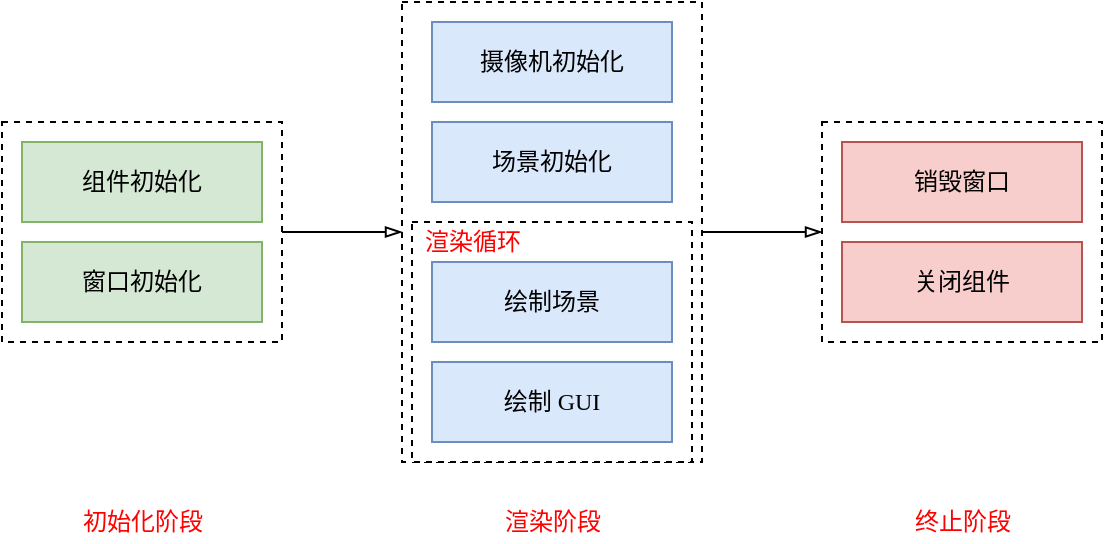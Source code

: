 <mxfile version="14.6.13" type="device" pages="2"><diagram id="Hu-vRfRSB2CZGOvFzkCD" name="第 1 页"><mxGraphModel dx="1106" dy="797" grid="0" gridSize="10" guides="1" tooltips="1" connect="1" arrows="1" fold="1" page="1" pageScale="1" pageWidth="1169" pageHeight="827" math="0" shadow="0"><root><mxCell id="0"/><mxCell id="1" parent="0"/><mxCell id="uAzFcboeLEv3GL7iETZ5-17" value="" style="rounded=0;whiteSpace=wrap;html=1;dashed=1;fontFamily=Consolas;" vertex="1" parent="1"><mxGeometry x="510" y="100" width="150" height="230" as="geometry"/></mxCell><mxCell id="uAzFcboeLEv3GL7iETZ5-10" value="" style="rounded=0;whiteSpace=wrap;html=1;dashed=1;fontFamily=Consolas;" vertex="1" parent="1"><mxGeometry x="720" y="160" width="140" height="110" as="geometry"/></mxCell><mxCell id="uAzFcboeLEv3GL7iETZ5-12" style="edgeStyle=orthogonalEdgeStyle;rounded=0;orthogonalLoop=1;jettySize=auto;html=1;endArrow=blockThin;endFill=0;fontFamily=Consolas;" edge="1" parent="1" source="uAzFcboeLEv3GL7iETZ5-17" target="uAzFcboeLEv3GL7iETZ5-10"><mxGeometry relative="1" as="geometry"/></mxCell><mxCell id="uAzFcboeLEv3GL7iETZ5-9" value="" style="rounded=0;whiteSpace=wrap;html=1;dashed=1;fontFamily=Consolas;" vertex="1" parent="1"><mxGeometry x="515" y="210" width="140" height="120" as="geometry"/></mxCell><mxCell id="uAzFcboeLEv3GL7iETZ5-11" style="edgeStyle=orthogonalEdgeStyle;rounded=0;orthogonalLoop=1;jettySize=auto;html=1;endArrow=blockThin;endFill=0;fontFamily=Consolas;" edge="1" parent="1" source="uAzFcboeLEv3GL7iETZ5-8" target="uAzFcboeLEv3GL7iETZ5-17"><mxGeometry relative="1" as="geometry"/></mxCell><mxCell id="uAzFcboeLEv3GL7iETZ5-8" value="" style="rounded=0;whiteSpace=wrap;html=1;dashed=1;fontFamily=Consolas;" vertex="1" parent="1"><mxGeometry x="310" y="160" width="140" height="110" as="geometry"/></mxCell><mxCell id="uAzFcboeLEv3GL7iETZ5-1" value="组件初始化" style="rounded=0;whiteSpace=wrap;html=1;fillColor=#d5e8d4;strokeColor=#82b366;fontFamily=Consolas;" vertex="1" parent="1"><mxGeometry x="320" y="170" width="120" height="40" as="geometry"/></mxCell><mxCell id="uAzFcboeLEv3GL7iETZ5-2" value="场景初始化" style="rounded=0;whiteSpace=wrap;html=1;fillColor=#dae8fc;strokeColor=#6c8ebf;fontFamily=Consolas;" vertex="1" parent="1"><mxGeometry x="525" y="160" width="120" height="40" as="geometry"/></mxCell><mxCell id="uAzFcboeLEv3GL7iETZ5-3" value="销毁窗口" style="rounded=0;whiteSpace=wrap;html=1;fillColor=#f8cecc;strokeColor=#b85450;fontFamily=Consolas;" vertex="1" parent="1"><mxGeometry x="730" y="170" width="120" height="40" as="geometry"/></mxCell><mxCell id="uAzFcboeLEv3GL7iETZ5-4" value="窗口初始化" style="rounded=0;whiteSpace=wrap;html=1;fillColor=#d5e8d4;strokeColor=#82b366;fontFamily=Consolas;" vertex="1" parent="1"><mxGeometry x="320" y="220" width="120" height="40" as="geometry"/></mxCell><mxCell id="uAzFcboeLEv3GL7iETZ5-5" value="摄像机初始化" style="rounded=0;whiteSpace=wrap;html=1;fillColor=#dae8fc;strokeColor=#6c8ebf;fontFamily=Consolas;" vertex="1" parent="1"><mxGeometry x="525" y="110" width="120" height="40" as="geometry"/></mxCell><mxCell id="uAzFcboeLEv3GL7iETZ5-6" value="绘制场景" style="rounded=0;whiteSpace=wrap;html=1;fillColor=#dae8fc;strokeColor=#6c8ebf;fontFamily=Consolas;" vertex="1" parent="1"><mxGeometry x="525" y="230" width="120" height="40" as="geometry"/></mxCell><mxCell id="uAzFcboeLEv3GL7iETZ5-7" value="关闭组件" style="rounded=0;whiteSpace=wrap;html=1;fillColor=#f8cecc;strokeColor=#b85450;fontFamily=Consolas;" vertex="1" parent="1"><mxGeometry x="730" y="220" width="120" height="40" as="geometry"/></mxCell><mxCell id="uAzFcboeLEv3GL7iETZ5-13" value="初始化阶段" style="text;html=1;align=center;verticalAlign=middle;resizable=0;points=[];autosize=1;strokeColor=none;fontColor=#FF0000;fontFamily=Consolas;" vertex="1" parent="1"><mxGeometry x="340" y="350" width="80" height="20" as="geometry"/></mxCell><mxCell id="uAzFcboeLEv3GL7iETZ5-14" value="渲染阶段" style="text;html=1;align=center;verticalAlign=middle;resizable=0;points=[];autosize=1;strokeColor=none;fontColor=#FF0000;fontFamily=Consolas;" vertex="1" parent="1"><mxGeometry x="555" y="350" width="60" height="20" as="geometry"/></mxCell><mxCell id="uAzFcboeLEv3GL7iETZ5-15" value="终止阶段" style="text;html=1;align=center;verticalAlign=middle;resizable=0;points=[];autosize=1;strokeColor=none;fontColor=#FF0000;fontFamily=Consolas;" vertex="1" parent="1"><mxGeometry x="760" y="350" width="60" height="20" as="geometry"/></mxCell><mxCell id="uAzFcboeLEv3GL7iETZ5-16" value="绘制 GUI" style="rounded=0;whiteSpace=wrap;html=1;fillColor=#dae8fc;strokeColor=#6c8ebf;fontFamily=Consolas;" vertex="1" parent="1"><mxGeometry x="525" y="280" width="120" height="40" as="geometry"/></mxCell><mxCell id="uAzFcboeLEv3GL7iETZ5-18" value="渲染循环" style="text;html=1;align=center;verticalAlign=middle;resizable=0;points=[];autosize=1;strokeColor=none;fontFamily=Consolas;fontColor=#FF0000;" vertex="1" parent="1"><mxGeometry x="515" y="210" width="60" height="20" as="geometry"/></mxCell></root></mxGraphModel></diagram><diagram id="mymy5YChsZsM3nnXpkin" name="第 2 页"><mxGraphModel dx="1426" dy="797" grid="1" gridSize="10" guides="1" tooltips="1" connect="1" arrows="1" fold="1" page="1" pageScale="1" pageWidth="1169" pageHeight="827" math="0" shadow="0"><root><mxCell id="FWCjYus5BTCxcZhQBHHi-0"/><mxCell id="FWCjYus5BTCxcZhQBHHi-1" parent="FWCjYus5BTCxcZhQBHHi-0"/><mxCell id="FWCjYus5BTCxcZhQBHHi-2" value="Render" style="swimlane;fontStyle=1;align=center;verticalAlign=top;childLayout=stackLayout;horizontal=1;startSize=26;horizontalStack=0;resizeParent=1;resizeParentMax=0;resizeLast=0;collapsible=1;marginBottom=0;fontFamily=Consolas;" vertex="1" parent="FWCjYus5BTCxcZhQBHHi-1"><mxGeometry x="40" y="40" width="180" height="190" as="geometry"/></mxCell><mxCell id="FWCjYus5BTCxcZhQBHHi-3" value="Camera camera" style="text;strokeColor=none;fillColor=none;align=left;verticalAlign=top;spacingLeft=4;spacingRight=4;overflow=hidden;rotatable=0;points=[[0,0.5],[1,0.5]];portConstraint=eastwest;fontFamily=Consolas;" vertex="1" parent="FWCjYus5BTCxcZhQBHHi-2"><mxGeometry y="26" width="180" height="26" as="geometry"/></mxCell><mxCell id="FWCjYus5BTCxcZhQBHHi-6" value="Scene scene" style="text;strokeColor=none;fillColor=none;align=left;verticalAlign=top;spacingLeft=4;spacingRight=4;overflow=hidden;rotatable=0;points=[[0,0.5],[1,0.5]];portConstraint=eastwest;fontFamily=Consolas;" vertex="1" parent="FWCjYus5BTCxcZhQBHHi-2"><mxGeometry y="52" width="180" height="26" as="geometry"/></mxCell><mxCell id="FWCjYus5BTCxcZhQBHHi-7" value="Window window" style="text;strokeColor=none;fillColor=none;align=left;verticalAlign=top;spacingLeft=4;spacingRight=4;overflow=hidden;rotatable=0;points=[[0,0.5],[1,0.5]];portConstraint=eastwest;fontFamily=Consolas;" vertex="1" parent="FWCjYus5BTCxcZhQBHHi-2"><mxGeometry y="78" width="180" height="26" as="geometry"/></mxCell><mxCell id="FWCjYus5BTCxcZhQBHHi-4" value="" style="line;strokeWidth=1;fillColor=none;align=left;verticalAlign=middle;spacingTop=-1;spacingLeft=3;spacingRight=3;rotatable=0;labelPosition=right;points=[];portConstraint=eastwest;fontFamily=Consolas;" vertex="1" parent="FWCjYus5BTCxcZhQBHHi-2"><mxGeometry y="104" width="180" height="8" as="geometry"/></mxCell><mxCell id="FWCjYus5BTCxcZhQBHHi-5" value="void init()" style="text;strokeColor=none;fillColor=none;align=left;verticalAlign=top;spacingLeft=4;spacingRight=4;overflow=hidden;rotatable=0;points=[[0,0.5],[1,0.5]];portConstraint=eastwest;fontFamily=Consolas;" vertex="1" parent="FWCjYus5BTCxcZhQBHHi-2"><mxGeometry y="112" width="180" height="26" as="geometry"/></mxCell><mxCell id="FWCjYus5BTCxcZhQBHHi-8" value="void render&lt;SceneType&gt;()" style="text;strokeColor=none;fillColor=none;align=left;verticalAlign=top;spacingLeft=4;spacingRight=4;overflow=hidden;rotatable=0;points=[[0,0.5],[1,0.5]];portConstraint=eastwest;fontFamily=Consolas;" vertex="1" parent="FWCjYus5BTCxcZhQBHHi-2"><mxGeometry y="138" width="180" height="26" as="geometry"/></mxCell><mxCell id="FWCjYus5BTCxcZhQBHHi-9" value="void terminate()" style="text;strokeColor=none;fillColor=none;align=left;verticalAlign=top;spacingLeft=4;spacingRight=4;overflow=hidden;rotatable=0;points=[[0,0.5],[1,0.5]];portConstraint=eastwest;fontFamily=Consolas;" vertex="1" parent="FWCjYus5BTCxcZhQBHHi-2"><mxGeometry y="164" width="180" height="26" as="geometry"/></mxCell><mxCell id="FWCjYus5BTCxcZhQBHHi-10" value="Window" style="swimlane;fontStyle=1;align=center;verticalAlign=top;childLayout=stackLayout;horizontal=1;startSize=26;horizontalStack=0;resizeParent=1;resizeParentMax=0;resizeLast=0;collapsible=1;marginBottom=0;fontFamily=Consolas;" vertex="1" parent="FWCjYus5BTCxcZhQBHHi-1"><mxGeometry x="170" y="280" width="210" height="164" as="geometry"/></mxCell><mxCell id="FWCjYus5BTCxcZhQBHHi-11" value="窗口相关的参数" style="text;strokeColor=none;fillColor=none;align=left;verticalAlign=top;spacingLeft=4;spacingRight=4;overflow=hidden;rotatable=0;points=[[0,0.5],[1,0.5]];portConstraint=eastwest;fontFamily=Consolas;" vertex="1" parent="FWCjYus5BTCxcZhQBHHi-10"><mxGeometry y="26" width="210" height="26" as="geometry"/></mxCell><mxCell id="FWCjYus5BTCxcZhQBHHi-14" value="" style="line;strokeWidth=1;fillColor=none;align=left;verticalAlign=middle;spacingTop=-1;spacingLeft=3;spacingRight=3;rotatable=0;labelPosition=right;points=[];portConstraint=eastwest;fontFamily=Consolas;" vertex="1" parent="FWCjYus5BTCxcZhQBHHi-10"><mxGeometry y="52" width="210" height="8" as="geometry"/></mxCell><mxCell id="FWCjYus5BTCxcZhQBHHi-15" value="void mouse_pos_cbk()" style="text;strokeColor=none;fillColor=none;align=left;verticalAlign=top;spacingLeft=4;spacingRight=4;overflow=hidden;rotatable=0;points=[[0,0.5],[1,0.5]];portConstraint=eastwest;fontFamily=Consolas;" vertex="1" parent="FWCjYus5BTCxcZhQBHHi-10"><mxGeometry y="60" width="210" height="26" as="geometry"/></mxCell><mxCell id="FWCjYus5BTCxcZhQBHHi-16" value="void check_key_board_event()" style="text;strokeColor=none;fillColor=none;align=left;verticalAlign=top;spacingLeft=4;spacingRight=4;overflow=hidden;rotatable=0;points=[[0,0.5],[1,0.5]];portConstraint=eastwest;fontFamily=Consolas;" vertex="1" parent="FWCjYus5BTCxcZhQBHHi-10"><mxGeometry y="86" width="210" height="26" as="geometry"/></mxCell><mxCell id="FWCjYus5BTCxcZhQBHHi-17" value="void mouse_button_cbk()" style="text;strokeColor=none;fillColor=none;align=left;verticalAlign=top;spacingLeft=4;spacingRight=4;overflow=hidden;rotatable=0;points=[[0,0.5],[1,0.5]];portConstraint=eastwest;fontFamily=Consolas;" vertex="1" parent="FWCjYus5BTCxcZhQBHHi-10"><mxGeometry y="112" width="210" height="26" as="geometry"/></mxCell><mxCell id="FWCjYus5BTCxcZhQBHHi-26" value="void update()" style="text;strokeColor=none;fillColor=none;align=left;verticalAlign=top;spacingLeft=4;spacingRight=4;overflow=hidden;rotatable=0;points=[[0,0.5],[1,0.5]];portConstraint=eastwest;fontFamily=Consolas;" vertex="1" parent="FWCjYus5BTCxcZhQBHHi-10"><mxGeometry y="138" width="210" height="26" as="geometry"/></mxCell><mxCell id="FWCjYus5BTCxcZhQBHHi-18" value="Camera" style="swimlane;fontStyle=1;align=center;verticalAlign=top;childLayout=stackLayout;horizontal=1;startSize=26;horizontalStack=0;resizeParent=1;resizeParentMax=0;resizeLast=0;collapsible=1;marginBottom=0;fontFamily=Consolas;" vertex="1" parent="FWCjYus5BTCxcZhQBHHi-1"><mxGeometry x="670" y="150" width="180" height="112" as="geometry"/></mxCell><mxCell id="FWCjYus5BTCxcZhQBHHi-19" value="摄像机相关的参数" style="text;strokeColor=none;fillColor=none;align=left;verticalAlign=top;spacingLeft=4;spacingRight=4;overflow=hidden;rotatable=0;points=[[0,0.5],[1,0.5]];portConstraint=eastwest;fontFamily=Consolas;" vertex="1" parent="FWCjYus5BTCxcZhQBHHi-18"><mxGeometry y="26" width="180" height="26" as="geometry"/></mxCell><mxCell id="FWCjYus5BTCxcZhQBHHi-22" value="" style="line;strokeWidth=1;fillColor=none;align=left;verticalAlign=middle;spacingTop=-1;spacingLeft=3;spacingRight=3;rotatable=0;labelPosition=right;points=[];portConstraint=eastwest;fontFamily=Consolas;" vertex="1" parent="FWCjYus5BTCxcZhQBHHi-18"><mxGeometry y="52" width="180" height="8" as="geometry"/></mxCell><mxCell id="FWCjYus5BTCxcZhQBHHi-23" value="void rotate()" style="text;strokeColor=none;fillColor=none;align=left;verticalAlign=top;spacingLeft=4;spacingRight=4;overflow=hidden;rotatable=0;points=[[0,0.5],[1,0.5]];portConstraint=eastwest;fontFamily=Consolas;" vertex="1" parent="FWCjYus5BTCxcZhQBHHi-18"><mxGeometry y="60" width="180" height="26" as="geometry"/></mxCell><mxCell id="FWCjYus5BTCxcZhQBHHi-24" value="void translate()" style="text;strokeColor=none;fillColor=none;align=left;verticalAlign=top;spacingLeft=4;spacingRight=4;overflow=hidden;rotatable=0;points=[[0,0.5],[1,0.5]];portConstraint=eastwest;fontFamily=Consolas;" vertex="1" parent="FWCjYus5BTCxcZhQBHHi-18"><mxGeometry y="86" width="180" height="26" as="geometry"/></mxCell><mxCell id="FWCjYus5BTCxcZhQBHHi-27" value="Shader" style="swimlane;fontStyle=1;align=center;verticalAlign=top;childLayout=stackLayout;horizontal=1;startSize=26;horizontalStack=0;resizeParent=1;resizeParentMax=0;resizeLast=0;collapsible=1;marginBottom=0;fontFamily=Consolas;" vertex="1" parent="FWCjYus5BTCxcZhQBHHi-1"><mxGeometry x="530" y="510" width="330" height="138" as="geometry"/></mxCell><mxCell id="FWCjYus5BTCxcZhQBHHi-28" value="_methd_draw_mesh：与 Mesh 的数据绑定" style="text;strokeColor=none;fillColor=none;align=left;verticalAlign=top;spacingLeft=4;spacingRight=4;overflow=hidden;rotatable=0;points=[[0,0.5],[1,0.5]];portConstraint=eastwest;fontFamily=Consolas;" vertex="1" parent="FWCjYus5BTCxcZhQBHHi-27"><mxGeometry y="26" width="330" height="26" as="geometry"/></mxCell><mxCell id="FWCjYus5BTCxcZhQBHHi-34" value="_meth_update_per_frame：与场景中其他对象的数据绑定" style="text;strokeColor=none;fillColor=none;align=left;verticalAlign=top;spacingLeft=4;spacingRight=4;overflow=hidden;rotatable=0;points=[[0,0.5],[1,0.5]];portConstraint=eastwest;fontFamily=Consolas;" vertex="1" parent="FWCjYus5BTCxcZhQBHHi-27"><mxGeometry y="52" width="330" height="26" as="geometry"/></mxCell><mxCell id="FWCjYus5BTCxcZhQBHHi-29" value="" style="line;strokeWidth=1;fillColor=none;align=left;verticalAlign=middle;spacingTop=-1;spacingLeft=3;spacingRight=3;rotatable=0;labelPosition=right;points=[];portConstraint=eastwest;fontFamily=Consolas;" vertex="1" parent="FWCjYus5BTCxcZhQBHHi-27"><mxGeometry y="78" width="330" height="8" as="geometry"/></mxCell><mxCell id="FWCjYus5BTCxcZhQBHHi-30" value="void draw()" style="text;strokeColor=none;fillColor=none;align=left;verticalAlign=top;spacingLeft=4;spacingRight=4;overflow=hidden;rotatable=0;points=[[0,0.5],[1,0.5]];portConstraint=eastwest;fontFamily=Consolas;" vertex="1" parent="FWCjYus5BTCxcZhQBHHi-27"><mxGeometry y="86" width="330" height="26" as="geometry"/></mxCell><mxCell id="FWCjYus5BTCxcZhQBHHi-35" value="void uniform_*_set()" style="text;strokeColor=none;fillColor=none;align=left;verticalAlign=top;spacingLeft=4;spacingRight=4;overflow=hidden;rotatable=0;points=[[0,0.5],[1,0.5]];portConstraint=eastwest;fontFamily=Consolas;" vertex="1" parent="FWCjYus5BTCxcZhQBHHi-27"><mxGeometry y="112" width="330" height="26" as="geometry"/></mxCell><mxCell id="FWCjYus5BTCxcZhQBHHi-36" value="Texture" style="swimlane;fontStyle=1;align=center;verticalAlign=top;childLayout=stackLayout;horizontal=1;startSize=26;horizontalStack=0;resizeParent=1;resizeParentMax=0;resizeLast=0;collapsible=1;marginBottom=0;fontFamily=Consolas;" vertex="1" parent="FWCjYus5BTCxcZhQBHHi-1"><mxGeometry x="1000" y="510" width="150" height="86" as="geometry"/></mxCell><mxCell id="FWCjYus5BTCxcZhQBHHi-38" value="GLuint id" style="text;strokeColor=none;fillColor=none;align=left;verticalAlign=top;spacingLeft=4;spacingRight=4;overflow=hidden;rotatable=0;points=[[0,0.5],[1,0.5]];portConstraint=eastwest;fontFamily=Consolas;" vertex="1" parent="FWCjYus5BTCxcZhQBHHi-36"><mxGeometry y="26" width="150" height="26" as="geometry"/></mxCell><mxCell id="FWCjYus5BTCxcZhQBHHi-39" value="" style="line;strokeWidth=1;fillColor=none;align=left;verticalAlign=middle;spacingTop=-1;spacingLeft=3;spacingRight=3;rotatable=0;labelPosition=right;points=[];portConstraint=eastwest;fontFamily=Consolas;" vertex="1" parent="FWCjYus5BTCxcZhQBHHi-36"><mxGeometry y="52" width="150" height="8" as="geometry"/></mxCell><mxCell id="FWCjYus5BTCxcZhQBHHi-40" value="Texture()" style="text;strokeColor=none;fillColor=none;align=left;verticalAlign=top;spacingLeft=4;spacingRight=4;overflow=hidden;rotatable=0;points=[[0,0.5],[1,0.5]];portConstraint=eastwest;fontFamily=Consolas;" vertex="1" parent="FWCjYus5BTCxcZhQBHHi-36"><mxGeometry y="60" width="150" height="26" as="geometry"/></mxCell><mxCell id="FWCjYus5BTCxcZhQBHHi-42" value="Mesh" style="swimlane;fontStyle=1;align=center;verticalAlign=top;childLayout=stackLayout;horizontal=1;startSize=26;horizontalStack=0;resizeParent=1;resizeParentMax=0;resizeLast=0;collapsible=1;marginBottom=0;fontFamily=Consolas;" vertex="1" parent="FWCjYus5BTCxcZhQBHHi-1"><mxGeometry x="720" y="358" width="320" height="112" as="geometry"/></mxCell><mxCell id="FWCjYus5BTCxcZhQBHHi-43" value="vec3 positon" style="text;strokeColor=none;fillColor=none;align=left;verticalAlign=top;spacingLeft=4;spacingRight=4;overflow=hidden;rotatable=0;points=[[0,0.5],[1,0.5]];portConstraint=eastwest;fontFamily=Consolas;" vertex="1" parent="FWCjYus5BTCxcZhQBHHi-42"><mxGeometry y="26" width="320" height="26" as="geometry"/></mxCell><mxCell id="FWCjYus5BTCxcZhQBHHi-47" value="map&lt;TextureType: Texture[]&gt; textures" style="text;strokeColor=none;fillColor=none;align=left;verticalAlign=top;spacingLeft=4;spacingRight=4;overflow=hidden;rotatable=0;points=[[0,0.5],[1,0.5]];portConstraint=eastwest;fontFamily=Consolas;" vertex="1" parent="FWCjYus5BTCxcZhQBHHi-42"><mxGeometry y="52" width="320" height="26" as="geometry"/></mxCell><mxCell id="FWCjYus5BTCxcZhQBHHi-44" value="" style="line;strokeWidth=1;fillColor=none;align=left;verticalAlign=middle;spacingTop=-1;spacingLeft=3;spacingRight=3;rotatable=0;labelPosition=right;points=[];portConstraint=eastwest;fontFamily=Consolas;" vertex="1" parent="FWCjYus5BTCxcZhQBHHi-42"><mxGeometry y="78" width="320" height="8" as="geometry"/></mxCell><mxCell id="FWCjYus5BTCxcZhQBHHi-45" value="void draw()" style="text;strokeColor=none;fillColor=none;align=left;verticalAlign=top;spacingLeft=4;spacingRight=4;overflow=hidden;rotatable=0;points=[[0,0.5],[1,0.5]];portConstraint=eastwest;fontFamily=Consolas;" vertex="1" parent="FWCjYus5BTCxcZhQBHHi-42"><mxGeometry y="86" width="320" height="26" as="geometry"/></mxCell><mxCell id="FWCjYus5BTCxcZhQBHHi-48" value="1" style="endArrow=open;html=1;endSize=12;startArrow=diamondThin;startSize=14;startFill=0;edgeStyle=orthogonalEdgeStyle;align=left;verticalAlign=bottom;fontFamily=Consolas;fontColor=#000000;" edge="1" parent="FWCjYus5BTCxcZhQBHHi-1" source="FWCjYus5BTCxcZhQBHHi-47" target="FWCjYus5BTCxcZhQBHHi-36"><mxGeometry x="-1" y="3" relative="1" as="geometry"><mxPoint x="630" y="560" as="sourcePoint"/><mxPoint x="790" y="560" as="targetPoint"/></mxGeometry></mxCell><mxCell id="FWCjYus5BTCxcZhQBHHi-49" value="1" style="endArrow=open;html=1;endSize=12;startArrow=diamondThin;startSize=14;startFill=0;edgeStyle=orthogonalEdgeStyle;align=left;verticalAlign=bottom;fontFamily=Consolas;fontColor=#000000;" edge="1" parent="FWCjYus5BTCxcZhQBHHi-1" source="FWCjYus5BTCxcZhQBHHi-3" target="FWCjYus5BTCxcZhQBHHi-18"><mxGeometry x="-1" y="3" relative="1" as="geometry"><mxPoint x="457.5" y="350" as="sourcePoint"/><mxPoint x="372.5" y="455" as="targetPoint"/></mxGeometry></mxCell><mxCell id="FWCjYus5BTCxcZhQBHHi-50" value="1" style="endArrow=open;html=1;endSize=12;startArrow=diamondThin;startSize=14;startFill=0;edgeStyle=orthogonalEdgeStyle;align=left;verticalAlign=bottom;fontFamily=Consolas;fontColor=#000000;" edge="1" parent="FWCjYus5BTCxcZhQBHHi-1" source="FWCjYus5BTCxcZhQBHHi-7" target="FWCjYus5BTCxcZhQBHHi-10"><mxGeometry x="-1" y="3" relative="1" as="geometry"><mxPoint x="270" y="149" as="sourcePoint"/><mxPoint x="560" y="166" as="targetPoint"/></mxGeometry></mxCell><mxCell id="FWCjYus5BTCxcZhQBHHi-51" value="1" style="endArrow=open;html=1;endSize=12;startArrow=diamondThin;startSize=14;startFill=0;edgeStyle=orthogonalEdgeStyle;align=left;verticalAlign=bottom;fontFamily=Consolas;fontColor=#000000;" edge="1" parent="FWCjYus5BTCxcZhQBHHi-1" source="FWCjYus5BTCxcZhQBHHi-6" target="FWCjYus5BTCxcZhQBHHi-52"><mxGeometry x="-1" y="3" relative="1" as="geometry"><mxPoint x="270" y="201" as="sourcePoint"/><mxPoint x="390" y="380" as="targetPoint"/></mxGeometry></mxCell><mxCell id="FWCjYus5BTCxcZhQBHHi-52" value="Scene" style="swimlane;fontStyle=1;align=center;verticalAlign=top;childLayout=stackLayout;horizontal=1;startSize=26;horizontalStack=0;resizeParent=1;resizeParentMax=0;resizeLast=0;collapsible=1;marginBottom=0;fontFamily=Consolas;" vertex="1" parent="FWCjYus5BTCxcZhQBHHi-1"><mxGeometry x="420" y="250" width="230" height="138" as="geometry"/></mxCell><mxCell id="FWCjYus5BTCxcZhQBHHi-53" value="自定义的 mesh，textures，shader 等" style="text;strokeColor=none;fillColor=none;align=left;verticalAlign=top;spacingLeft=4;spacingRight=4;overflow=hidden;rotatable=0;points=[[0,0.5],[1,0.5]];portConstraint=eastwest;fontFamily=Consolas;" vertex="1" parent="FWCjYus5BTCxcZhQBHHi-52"><mxGeometry y="26" width="230" height="26" as="geometry"/></mxCell><mxCell id="FWCjYus5BTCxcZhQBHHi-55" value="" style="line;strokeWidth=1;fillColor=none;align=left;verticalAlign=middle;spacingTop=-1;spacingLeft=3;spacingRight=3;rotatable=0;labelPosition=right;points=[];portConstraint=eastwest;fontFamily=Consolas;" vertex="1" parent="FWCjYus5BTCxcZhQBHHi-52"><mxGeometry y="52" width="230" height="8" as="geometry"/></mxCell><mxCell id="FWCjYus5BTCxcZhQBHHi-56" value="void init()" style="text;strokeColor=none;fillColor=none;align=left;verticalAlign=top;spacingLeft=4;spacingRight=4;overflow=hidden;rotatable=0;points=[[0,0.5],[1,0.5]];portConstraint=eastwest;fontFamily=Consolas;" vertex="1" parent="FWCjYus5BTCxcZhQBHHi-52"><mxGeometry y="60" width="230" height="26" as="geometry"/></mxCell><mxCell id="FWCjYus5BTCxcZhQBHHi-57" value="void update()" style="text;strokeColor=none;fillColor=none;align=left;verticalAlign=top;spacingLeft=4;spacingRight=4;overflow=hidden;rotatable=0;points=[[0,0.5],[1,0.5]];portConstraint=eastwest;fontFamily=Consolas;" vertex="1" parent="FWCjYus5BTCxcZhQBHHi-52"><mxGeometry y="86" width="230" height="26" as="geometry"/></mxCell><mxCell id="FWCjYus5BTCxcZhQBHHi-58" value="void gui()" style="text;strokeColor=none;fillColor=none;align=left;verticalAlign=top;spacingLeft=4;spacingRight=4;overflow=hidden;rotatable=0;points=[[0,0.5],[1,0.5]];portConstraint=eastwest;fontFamily=Consolas;" vertex="1" parent="FWCjYus5BTCxcZhQBHHi-52"><mxGeometry y="112" width="230" height="26" as="geometry"/></mxCell><mxCell id="FWCjYus5BTCxcZhQBHHi-59" value="1" style="endArrow=open;html=1;endSize=12;startArrow=diamondThin;startSize=14;startFill=0;edgeStyle=orthogonalEdgeStyle;align=left;verticalAlign=bottom;fontFamily=Consolas;fontColor=#000000;" edge="1" parent="FWCjYus5BTCxcZhQBHHi-1" source="FWCjYus5BTCxcZhQBHHi-53" target="FWCjYus5BTCxcZhQBHHi-42"><mxGeometry x="-1" y="3" relative="1" as="geometry"><mxPoint x="670" y="405" as="sourcePoint"/><mxPoint x="585" y="510" as="targetPoint"/></mxGeometry></mxCell><mxCell id="FWCjYus5BTCxcZhQBHHi-60" value="Use" style="endArrow=open;endSize=12;dashed=1;html=1;fontFamily=Consolas;fontColor=#000000;edgeStyle=orthogonalEdgeStyle;" edge="1" parent="FWCjYus5BTCxcZhQBHHi-1" source="FWCjYus5BTCxcZhQBHHi-57" target="FWCjYus5BTCxcZhQBHHi-27"><mxGeometry width="160" relative="1" as="geometry"><mxPoint x="490" y="510" as="sourcePoint"/><mxPoint x="650" y="510" as="targetPoint"/></mxGeometry></mxCell></root></mxGraphModel></diagram></mxfile>